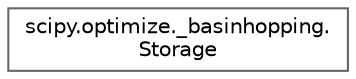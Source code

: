digraph "Graphical Class Hierarchy"
{
 // LATEX_PDF_SIZE
  bgcolor="transparent";
  edge [fontname=Helvetica,fontsize=10,labelfontname=Helvetica,labelfontsize=10];
  node [fontname=Helvetica,fontsize=10,shape=box,height=0.2,width=0.4];
  rankdir="LR";
  Node0 [id="Node000000",label="scipy.optimize._basinhopping.\lStorage",height=0.2,width=0.4,color="grey40", fillcolor="white", style="filled",URL="$d6/dcd/classscipy_1_1optimize_1_1__basinhopping_1_1Storage.html",tooltip=" "];
}

